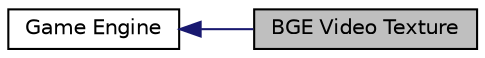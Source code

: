 digraph structs
{
  edge [fontname="Helvetica",fontsize="10",labelfontname="Helvetica",labelfontsize="10"];
  node [fontname="Helvetica",fontsize="10",shape=record];
  rankdir=LR;
  Node0 [label="BGE Video Texture",height=0.2,width=0.4,color="black", fillcolor="grey75", style="filled" fontcolor="black"];
  Node1 [label="Game Engine",height=0.2,width=0.4,color="black", fillcolor="white", style="filled",URL="$d4/d77/group__bge.html"];
  Node1->Node0 [shape=plaintext, color="midnightblue", dir="back", style="solid"];
}
